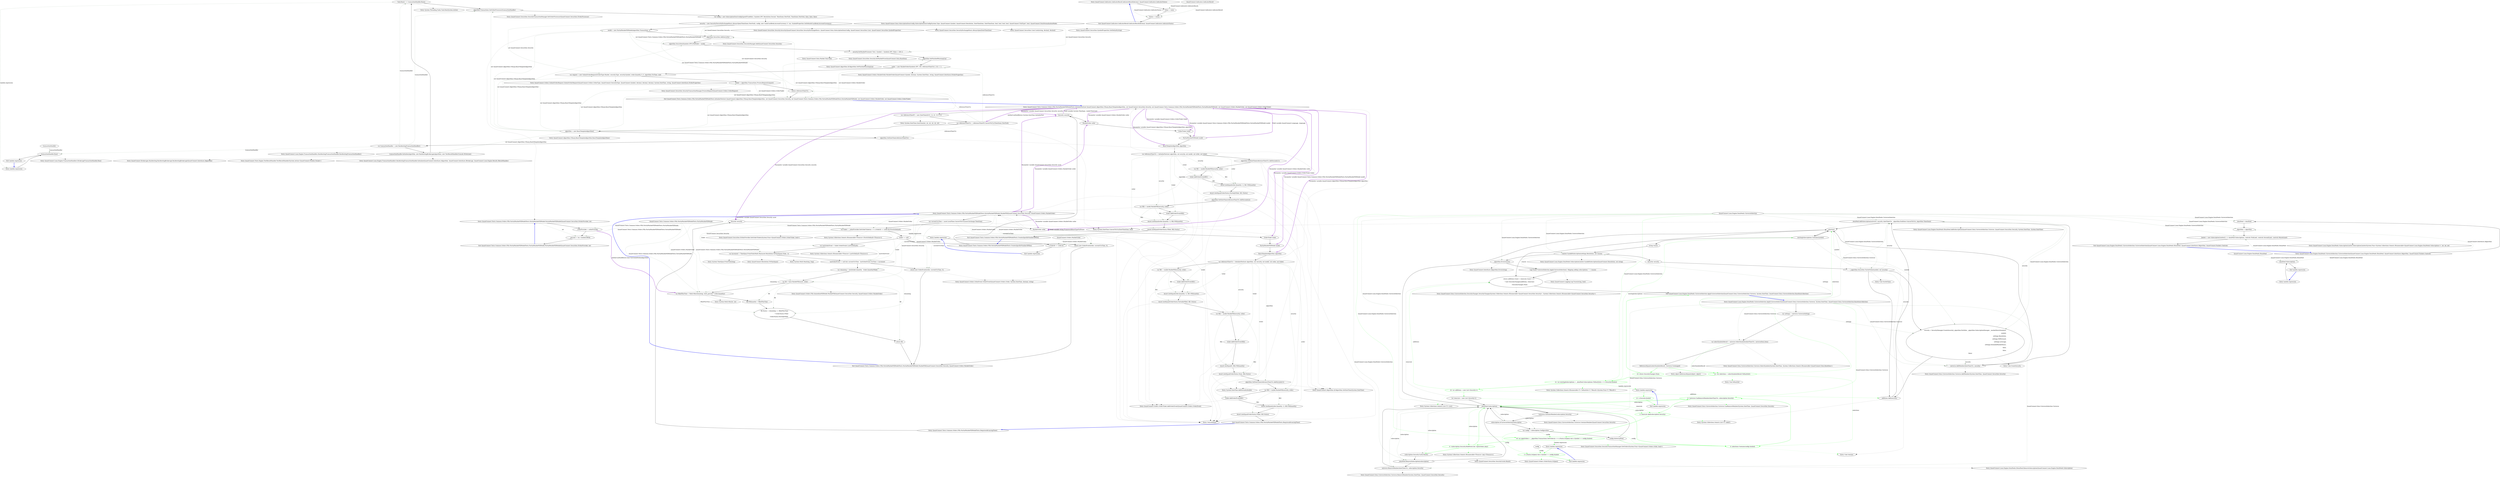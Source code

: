 digraph  {
n121 [label=transactionHandler, span=""];
n122 [label="QuantConnect.Tests.Common.Orders.Fills.PartialMarketFillModelTests.PartialMarketFillModel", span=""];
n123 [label="QuantConnect.Orders.MarketOrder", span=""];
n0 [cluster="QuantConnect.Tests.Common.Orders.Fills.PartialMarketFillModelTests.CreatesSpecificNumberOfFills()", label="Entry QuantConnect.Tests.Common.Orders.Fills.PartialMarketFillModelTests.CreatesSpecificNumberOfFills()", span="35-35"];
n1 [cluster="QuantConnect.Tests.Common.Orders.Fills.PartialMarketFillModelTests.CreatesSpecificNumberOfFills()", label="Security security", span="37-37"];
n2 [cluster="QuantConnect.Tests.Common.Orders.Fills.PartialMarketFillModelTests.CreatesSpecificNumberOfFills()", label="MarketOrder order", span="38-38"];
n3 [cluster="QuantConnect.Tests.Common.Orders.Fills.PartialMarketFillModelTests.CreatesSpecificNumberOfFills()", label="OrderTicket ticket", span="39-39"];
n4 [cluster="QuantConnect.Tests.Common.Orders.Fills.PartialMarketFillModelTests.CreatesSpecificNumberOfFills()", label="PartialMarketFillModel model", span="40-40"];
n5 [cluster="QuantConnect.Tests.Common.Orders.Fills.PartialMarketFillModelTests.CreatesSpecificNumberOfFills()", label="BasicTemplateAlgorithm algorithm", span="41-41"];
n6 [cluster="QuantConnect.Tests.Common.Orders.Fills.PartialMarketFillModelTests.CreatesSpecificNumberOfFills()", label="var referenceTimeUtc = InitializeTest(out algorithm, out security, out model, out order, out ticket)", span="42-42"];
n7 [cluster="QuantConnect.Tests.Common.Orders.Fills.PartialMarketFillModelTests.CreatesSpecificNumberOfFills()", label="algorithm.SetDateTime(referenceTimeUtc.AddSeconds(1))", span="44-44"];
n18 [cluster="QuantConnect.Tests.Common.Orders.Fills.PartialMarketFillModelTests.InitializeTest(out QuantConnect.Algorithm.CSharp.BasicTemplateAlgorithm, out QuantConnect.Securities.Security, out QuantConnect.Tests.Common.Orders.Fills.PartialMarketFillModelTests.PartialMarketFillModel, out QuantConnect.Orders.MarketOrder, out QuantConnect.Orders.OrderTicket)", label="Entry QuantConnect.Tests.Common.Orders.Fills.PartialMarketFillModelTests.InitializeTest(out QuantConnect.Algorithm.CSharp.BasicTemplateAlgorithm, out QuantConnect.Securities.Security, out QuantConnect.Tests.Common.Orders.Fills.PartialMarketFillModelTests.PartialMarketFillModel, out QuantConnect.Orders.MarketOrder, out QuantConnect.Orders.OrderTicket)", span="87-87"];
n8 [cluster="QuantConnect.Tests.Common.Orders.Fills.PartialMarketFillModelTests.CreatesSpecificNumberOfFills()", label="var fill1 = model.MarketFill(security, order)", span="46-46"];
n9 [cluster="QuantConnect.Tests.Common.Orders.Fills.PartialMarketFillModelTests.CreatesSpecificNumberOfFills()", label="ticket.AddOrderEvent(fill1)", span="47-47"];
n10 [cluster="QuantConnect.Tests.Common.Orders.Fills.PartialMarketFillModelTests.CreatesSpecificNumberOfFills()", label="Assert.AreEqual(order.Quantity / 2, fill1.FillQuantity)", span="48-48"];
n12 [cluster="QuantConnect.Tests.Common.Orders.Fills.PartialMarketFillModelTests.CreatesSpecificNumberOfFills()", label="algorithm.SetDateTime(referenceTimeUtc.AddSeconds(2))", span="51-51"];
n13 [cluster="QuantConnect.Tests.Common.Orders.Fills.PartialMarketFillModelTests.CreatesSpecificNumberOfFills()", label="var fill2 = model.MarketFill(security, order)", span="53-53"];
n14 [cluster="QuantConnect.Tests.Common.Orders.Fills.PartialMarketFillModelTests.CreatesSpecificNumberOfFills()", label="ticket.AddOrderEvent(fill2)", span="54-54"];
n15 [cluster="QuantConnect.Tests.Common.Orders.Fills.PartialMarketFillModelTests.CreatesSpecificNumberOfFills()", label="Assert.AreEqual(order.Quantity / 2, fill2.FillQuantity)", span="55-55"];
n19 [cluster="System.DateTime.AddSeconds(double)", label="Entry System.DateTime.AddSeconds(double)", span="0-0"];
n20 [cluster="QuantConnect.Algorithm.QCAlgorithm.SetDateTime(System.DateTime)", label="Entry QuantConnect.Algorithm.QCAlgorithm.SetDateTime(System.DateTime)", span="913-913"];
n21 [cluster="QuantConnect.Tests.Common.Orders.Fills.PartialMarketFillModelTests.PartialMarketFillModel.MarketFill(QuantConnect.Securities.Security, QuantConnect.Orders.MarketOrder)", label="Entry QuantConnect.Tests.Common.Orders.Fills.PartialMarketFillModelTests.PartialMarketFillModel.MarketFill(QuantConnect.Securities.Security, QuantConnect.Orders.MarketOrder)", span="155-155"];
n11 [cluster="QuantConnect.Tests.Common.Orders.Fills.PartialMarketFillModelTests.CreatesSpecificNumberOfFills()", label="Assert.AreEqual(OrderStatus.PartiallyFilled, fill1.Status)", span="49-49"];
n22 [cluster="QuantConnect.Orders.OrderTicket.AddOrderEvent(QuantConnect.Orders.OrderEvent)", label="Entry QuantConnect.Orders.OrderTicket.AddOrderEvent(QuantConnect.Orders.OrderEvent)", span="324-324"];
n23 [cluster="Unk.AreEqual", label="Entry Unk.AreEqual", span=""];
n16 [cluster="QuantConnect.Tests.Common.Orders.Fills.PartialMarketFillModelTests.CreatesSpecificNumberOfFills()", label="Assert.AreEqual(OrderStatus.Filled, fill2.Status)", span="56-56"];
n17 [cluster="QuantConnect.Tests.Common.Orders.Fills.PartialMarketFillModelTests.CreatesSpecificNumberOfFills()", label="Exit QuantConnect.Tests.Common.Orders.Fills.PartialMarketFillModelTests.CreatesSpecificNumberOfFills()", span="35-35"];
n24 [cluster="QuantConnect.Tests.Common.Orders.Fills.PartialMarketFillModelTests.RequiresAdvancingTime()", label="Entry QuantConnect.Tests.Common.Orders.Fills.PartialMarketFillModelTests.RequiresAdvancingTime()", span="60-60"];
n25 [cluster="QuantConnect.Tests.Common.Orders.Fills.PartialMarketFillModelTests.RequiresAdvancingTime()", label="Security security", span="62-62"];
n26 [cluster="QuantConnect.Tests.Common.Orders.Fills.PartialMarketFillModelTests.RequiresAdvancingTime()", label="MarketOrder order", span="63-63"];
n27 [cluster="QuantConnect.Tests.Common.Orders.Fills.PartialMarketFillModelTests.RequiresAdvancingTime()", label="OrderTicket ticket", span="64-64"];
n28 [cluster="QuantConnect.Tests.Common.Orders.Fills.PartialMarketFillModelTests.RequiresAdvancingTime()", label="PartialMarketFillModel model", span="65-65"];
n29 [cluster="QuantConnect.Tests.Common.Orders.Fills.PartialMarketFillModelTests.RequiresAdvancingTime()", label="BasicTemplateAlgorithm algorithm", span="66-66"];
n30 [cluster="QuantConnect.Tests.Common.Orders.Fills.PartialMarketFillModelTests.RequiresAdvancingTime()", label="var referenceTimeUtc = InitializeTest(out algorithm, out security, out model, out order, out ticket)", span="67-67"];
n31 [cluster="QuantConnect.Tests.Common.Orders.Fills.PartialMarketFillModelTests.RequiresAdvancingTime()", label="var fill1 = model.MarketFill(security, order)", span="69-69"];
n32 [cluster="QuantConnect.Tests.Common.Orders.Fills.PartialMarketFillModelTests.RequiresAdvancingTime()", label="ticket.AddOrderEvent(fill1)", span="70-70"];
n33 [cluster="QuantConnect.Tests.Common.Orders.Fills.PartialMarketFillModelTests.RequiresAdvancingTime()", label="Assert.AreEqual(order.Quantity / 2, fill1.FillQuantity)", span="71-71"];
n35 [cluster="QuantConnect.Tests.Common.Orders.Fills.PartialMarketFillModelTests.RequiresAdvancingTime()", label="var fill2 = model.MarketFill(security, order)", span="74-74"];
n36 [cluster="QuantConnect.Tests.Common.Orders.Fills.PartialMarketFillModelTests.RequiresAdvancingTime()", label="ticket.AddOrderEvent(fill2)", span="75-75"];
n39 [cluster="QuantConnect.Tests.Common.Orders.Fills.PartialMarketFillModelTests.RequiresAdvancingTime()", label="algorithm.SetDateTime(referenceTimeUtc.AddSeconds(1))", span="79-79"];
n40 [cluster="QuantConnect.Tests.Common.Orders.Fills.PartialMarketFillModelTests.RequiresAdvancingTime()", label="var fill3 = model.MarketFill(security, order)", span="81-81"];
n41 [cluster="QuantConnect.Tests.Common.Orders.Fills.PartialMarketFillModelTests.RequiresAdvancingTime()", label="ticket.AddOrderEvent(fill3)", span="82-82"];
n42 [cluster="QuantConnect.Tests.Common.Orders.Fills.PartialMarketFillModelTests.RequiresAdvancingTime()", label="Assert.AreEqual(order.Quantity / 2, fill3.FillQuantity)", span="83-83"];
n34 [cluster="QuantConnect.Tests.Common.Orders.Fills.PartialMarketFillModelTests.RequiresAdvancingTime()", label="Assert.AreEqual(OrderStatus.PartiallyFilled, fill1.Status)", span="72-72"];
n37 [cluster="QuantConnect.Tests.Common.Orders.Fills.PartialMarketFillModelTests.RequiresAdvancingTime()", label="Assert.AreEqual(0, fill2.FillQuantity)", span="76-76"];
n38 [cluster="QuantConnect.Tests.Common.Orders.Fills.PartialMarketFillModelTests.RequiresAdvancingTime()", label="Assert.AreEqual(OrderStatus.None, fill2.Status)", span="77-77"];
n43 [cluster="QuantConnect.Tests.Common.Orders.Fills.PartialMarketFillModelTests.RequiresAdvancingTime()", label="Assert.AreEqual(OrderStatus.Filled, fill3.Status)", span="84-84"];
n44 [cluster="QuantConnect.Tests.Common.Orders.Fills.PartialMarketFillModelTests.RequiresAdvancingTime()", label="Exit QuantConnect.Tests.Common.Orders.Fills.PartialMarketFillModelTests.RequiresAdvancingTime()", span="60-60"];
n45 [cluster="QuantConnect.Tests.Common.Orders.Fills.PartialMarketFillModelTests.InitializeTest(out QuantConnect.Algorithm.CSharp.BasicTemplateAlgorithm, out QuantConnect.Securities.Security, out QuantConnect.Tests.Common.Orders.Fills.PartialMarketFillModelTests.PartialMarketFillModel, out QuantConnect.Orders.MarketOrder, out QuantConnect.Orders.OrderTicket)", label="var referenceTimeNY = new DateTime(2015, 12, 21, 13, 0, 0)", span="89-89"];
n46 [cluster="QuantConnect.Tests.Common.Orders.Fills.PartialMarketFillModelTests.InitializeTest(out QuantConnect.Algorithm.CSharp.BasicTemplateAlgorithm, out QuantConnect.Securities.Security, out QuantConnect.Tests.Common.Orders.Fills.PartialMarketFillModelTests.PartialMarketFillModel, out QuantConnect.Orders.MarketOrder, out QuantConnect.Orders.OrderTicket)", label="var referenceTimeUtc = referenceTimeNY.ConvertToUtc(TimeZones.NewYork)", span="90-90"];
n65 [cluster="System.DateTime.DateTime(int, int, int, int, int, int)", label="Entry System.DateTime.DateTime(int, int, int, int, int, int)", span="0-0"];
n47 [cluster="QuantConnect.Tests.Common.Orders.Fills.PartialMarketFillModelTests.InitializeTest(out QuantConnect.Algorithm.CSharp.BasicTemplateAlgorithm, out QuantConnect.Securities.Security, out QuantConnect.Tests.Common.Orders.Fills.PartialMarketFillModelTests.PartialMarketFillModel, out QuantConnect.Orders.MarketOrder, out QuantConnect.Orders.OrderTicket)", label="algorithm = new BasicTemplateAlgorithm()", span="91-91"];
n66 [cluster="System.DateTime.ConvertToUtc(DateTimeZone, bool)", label="Entry System.DateTime.ConvertToUtc(DateTimeZone, bool)", span="619-619"];
n48 [cluster="QuantConnect.Tests.Common.Orders.Fills.PartialMarketFillModelTests.InitializeTest(out QuantConnect.Algorithm.CSharp.BasicTemplateAlgorithm, out QuantConnect.Securities.Security, out QuantConnect.Tests.Common.Orders.Fills.PartialMarketFillModelTests.PartialMarketFillModel, out QuantConnect.Orders.MarketOrder, out QuantConnect.Orders.OrderTicket)", label="algorithm.SetDateTime(referenceTimeUtc)", span="92-92"];
n60 [cluster="QuantConnect.Tests.Common.Orders.Fills.PartialMarketFillModelTests.InitializeTest(out QuantConnect.Algorithm.CSharp.BasicTemplateAlgorithm, out QuantConnect.Securities.Security, out QuantConnect.Tests.Common.Orders.Fills.PartialMarketFillModelTests.PartialMarketFillModel, out QuantConnect.Orders.MarketOrder, out QuantConnect.Orders.OrderTicket)", label="order = new MarketOrder(Symbols.SPY, 100, referenceTimeUtc) { Id = 1 }", span="110-110"];
n63 [cluster="QuantConnect.Tests.Common.Orders.Fills.PartialMarketFillModelTests.InitializeTest(out QuantConnect.Algorithm.CSharp.BasicTemplateAlgorithm, out QuantConnect.Securities.Security, out QuantConnect.Tests.Common.Orders.Fills.PartialMarketFillModelTests.PartialMarketFillModel, out QuantConnect.Orders.MarketOrder, out QuantConnect.Orders.OrderTicket)", label="return referenceTimeUtc;", span="114-114"];
n67 [cluster="QuantConnect.Algorithm.CSharp.BasicTemplateAlgorithm.BasicTemplateAlgorithm()", label="Entry QuantConnect.Algorithm.CSharp.BasicTemplateAlgorithm.BasicTemplateAlgorithm()", span="28-28"];
n50 [cluster="QuantConnect.Tests.Common.Orders.Fills.PartialMarketFillModelTests.InitializeTest(out QuantConnect.Algorithm.CSharp.BasicTemplateAlgorithm, out QuantConnect.Securities.Security, out QuantConnect.Tests.Common.Orders.Fills.PartialMarketFillModelTests.PartialMarketFillModel, out QuantConnect.Orders.MarketOrder, out QuantConnect.Orders.OrderTicket)", label="transactionHandler.Initialize(algorithm, new BacktestingBrokerage(algorithm), new TestResultHandler(Console.WriteLine))", span="95-95"];
n52 [cluster="QuantConnect.Tests.Common.Orders.Fills.PartialMarketFillModelTests.InitializeTest(out QuantConnect.Algorithm.CSharp.BasicTemplateAlgorithm, out QuantConnect.Securities.Security, out QuantConnect.Tests.Common.Orders.Fills.PartialMarketFillModelTests.PartialMarketFillModel, out QuantConnect.Orders.MarketOrder, out QuantConnect.Orders.OrderTicket)", label="algorithm.Transactions.SetOrderProcessor(transactionHandler)", span="98-98"];
n55 [cluster="QuantConnect.Tests.Common.Orders.Fills.PartialMarketFillModelTests.InitializeTest(out QuantConnect.Algorithm.CSharp.BasicTemplateAlgorithm, out QuantConnect.Securities.Security, out QuantConnect.Tests.Common.Orders.Fills.PartialMarketFillModelTests.PartialMarketFillModel, out QuantConnect.Orders.MarketOrder, out QuantConnect.Orders.OrderTicket)", label="model = new PartialMarketFillModel(algorithm.Transactions, 2)", span="103-103"];
n56 [cluster="QuantConnect.Tests.Common.Orders.Fills.PartialMarketFillModelTests.InitializeTest(out QuantConnect.Algorithm.CSharp.BasicTemplateAlgorithm, out QuantConnect.Securities.Security, out QuantConnect.Tests.Common.Orders.Fills.PartialMarketFillModelTests.PartialMarketFillModel, out QuantConnect.Orders.MarketOrder, out QuantConnect.Orders.OrderTicket)", label="algorithm.Securities.Add(security)", span="105-105"];
n57 [cluster="QuantConnect.Tests.Common.Orders.Fills.PartialMarketFillModelTests.InitializeTest(out QuantConnect.Algorithm.CSharp.BasicTemplateAlgorithm, out QuantConnect.Securities.Security, out QuantConnect.Tests.Common.Orders.Fills.PartialMarketFillModelTests.PartialMarketFillModel, out QuantConnect.Orders.MarketOrder, out QuantConnect.Orders.OrderTicket)", label="algorithm.Securities[Symbols.SPY].FillModel = model", span="106-106"];
n59 [cluster="QuantConnect.Tests.Common.Orders.Fills.PartialMarketFillModelTests.InitializeTest(out QuantConnect.Algorithm.CSharp.BasicTemplateAlgorithm, out QuantConnect.Securities.Security, out QuantConnect.Tests.Common.Orders.Fills.PartialMarketFillModelTests.PartialMarketFillModel, out QuantConnect.Orders.MarketOrder, out QuantConnect.Orders.OrderTicket)", label="algorithm.SetFinishedWarmingUp()", span="108-108"];
n61 [cluster="QuantConnect.Tests.Common.Orders.Fills.PartialMarketFillModelTests.InitializeTest(out QuantConnect.Algorithm.CSharp.BasicTemplateAlgorithm, out QuantConnect.Securities.Security, out QuantConnect.Tests.Common.Orders.Fills.PartialMarketFillModelTests.PartialMarketFillModel, out QuantConnect.Orders.MarketOrder, out QuantConnect.Orders.OrderTicket)", label="var request = new SubmitOrderRequest(OrderType.Market, security.Type, security.Symbol, order.Quantity, 0, 0, algorithm.UtcTime, null)", span="112-112"];
n62 [cluster="QuantConnect.Tests.Common.Orders.Fills.PartialMarketFillModelTests.InitializeTest(out QuantConnect.Algorithm.CSharp.BasicTemplateAlgorithm, out QuantConnect.Securities.Security, out QuantConnect.Tests.Common.Orders.Fills.PartialMarketFillModelTests.PartialMarketFillModel, out QuantConnect.Orders.MarketOrder, out QuantConnect.Orders.OrderTicket)", label="ticket = algorithm.Transactions.ProcessRequest(request)", span="113-113"];
n64 [cluster="QuantConnect.Tests.Common.Orders.Fills.PartialMarketFillModelTests.InitializeTest(out QuantConnect.Algorithm.CSharp.BasicTemplateAlgorithm, out QuantConnect.Securities.Security, out QuantConnect.Tests.Common.Orders.Fills.PartialMarketFillModelTests.PartialMarketFillModel, out QuantConnect.Orders.MarketOrder, out QuantConnect.Orders.OrderTicket)", label="Exit QuantConnect.Tests.Common.Orders.Fills.PartialMarketFillModelTests.InitializeTest(out QuantConnect.Algorithm.CSharp.BasicTemplateAlgorithm, out QuantConnect.Securities.Security, out QuantConnect.Tests.Common.Orders.Fills.PartialMarketFillModelTests.PartialMarketFillModel, out QuantConnect.Orders.MarketOrder, out QuantConnect.Orders.OrderTicket)", span="87-87"];
n49 [cluster="QuantConnect.Tests.Common.Orders.Fills.PartialMarketFillModelTests.InitializeTest(out QuantConnect.Algorithm.CSharp.BasicTemplateAlgorithm, out QuantConnect.Securities.Security, out QuantConnect.Tests.Common.Orders.Fills.PartialMarketFillModelTests.PartialMarketFillModel, out QuantConnect.Orders.MarketOrder, out QuantConnect.Orders.OrderTicket)", label="var transactionHandler = new BacktestingTransactionHandler()", span="94-94"];
n68 [cluster="QuantConnect.Lean.Engine.TransactionHandlers.BacktestingTransactionHandler.BacktestingTransactionHandler()", label="Entry QuantConnect.Lean.Engine.TransactionHandlers.BacktestingTransactionHandler.BacktestingTransactionHandler()", span="25-25"];
n51 [cluster="QuantConnect.Tests.Common.Orders.Fills.PartialMarketFillModelTests.InitializeTest(out QuantConnect.Algorithm.CSharp.BasicTemplateAlgorithm, out QuantConnect.Securities.Security, out QuantConnect.Tests.Common.Orders.Fills.PartialMarketFillModelTests.PartialMarketFillModel, out QuantConnect.Orders.MarketOrder, out QuantConnect.Orders.OrderTicket)", label="Task.Run(() => transactionHandler.Run())", span="96-96"];
n88 [cluster="lambda expression", label="transactionHandler.Run()", span="96-96"];
n69 [cluster="QuantConnect.Brokerages.Backtesting.BacktestingBrokerage.BacktestingBrokerage(QuantConnect.Interfaces.IAlgorithm)", label="Entry QuantConnect.Brokerages.Backtesting.BacktestingBrokerage.BacktestingBrokerage(QuantConnect.Interfaces.IAlgorithm)", span="50-50"];
n70 [cluster="QuantConnect.Tests.Engine.TestResultHandler.TestResultHandler(System.Action<QuantConnect.Packets.Packet>)", label="Entry QuantConnect.Tests.Engine.TestResultHandler.TestResultHandler(System.Action<QuantConnect.Packets.Packet>)", span="51-51"];
n71 [cluster="QuantConnect.Lean.Engine.TransactionHandlers.BacktestingTransactionHandler.Initialize(QuantConnect.Interfaces.IAlgorithm, QuantConnect.Interfaces.IBrokerage, QuantConnect.Lean.Engine.Results.IResultHandler)", label="Entry QuantConnect.Lean.Engine.TransactionHandlers.BacktestingTransactionHandler.Initialize(QuantConnect.Interfaces.IAlgorithm, QuantConnect.Interfaces.IBrokerage, QuantConnect.Lean.Engine.Results.IResultHandler)", span="36-36"];
n72 [cluster="System.Threading.Tasks.Task.Run(System.Action)", label="Entry System.Threading.Tasks.Task.Run(System.Action)", span="0-0"];
n87 [cluster="lambda expression", label="Entry lambda expression", span="96-96"];
n53 [cluster="QuantConnect.Tests.Common.Orders.Fills.PartialMarketFillModelTests.InitializeTest(out QuantConnect.Algorithm.CSharp.BasicTemplateAlgorithm, out QuantConnect.Securities.Security, out QuantConnect.Tests.Common.Orders.Fills.PartialMarketFillModelTests.PartialMarketFillModel, out QuantConnect.Orders.MarketOrder, out QuantConnect.Orders.OrderTicket)", label="var config = new SubscriptionDataConfig(typeof(TradeBar), Symbols.SPY, Resolution.Second, TimeZones.NewYork, TimeZones.NewYork, false, false, false)", span="100-100"];
n73 [cluster="QuantConnect.Securities.SecurityTransactionManager.SetOrderProcessor(QuantConnect.Securities.IOrderProcessor)", label="Entry QuantConnect.Securities.SecurityTransactionManager.SetOrderProcessor(QuantConnect.Securities.IOrderProcessor)", span="339-339"];
n54 [cluster="QuantConnect.Tests.Common.Orders.Fills.PartialMarketFillModelTests.InitializeTest(out QuantConnect.Algorithm.CSharp.BasicTemplateAlgorithm, out QuantConnect.Securities.Security, out QuantConnect.Tests.Common.Orders.Fills.PartialMarketFillModelTests.PartialMarketFillModel, out QuantConnect.Orders.MarketOrder, out QuantConnect.Orders.OrderTicket)", label="security = new Security(SecurityExchangeHours.AlwaysOpen(TimeZones.NewYork), config, new Cash(CashBook.AccountCurrency, 0, 1m), SymbolProperties.GetDefault(CashBook.AccountCurrency))", span="101-101"];
n74 [cluster="QuantConnect.Data.SubscriptionDataConfig.SubscriptionDataConfig(System.Type, QuantConnect.Symbol, QuantConnect.Resolution, DateTimeZone, DateTimeZone, bool, bool, bool, bool, QuantConnect.TickType?, bool, QuantConnect.DataNormalizationMode)", label="Entry QuantConnect.Data.SubscriptionDataConfig.SubscriptionDataConfig(System.Type, QuantConnect.Symbol, QuantConnect.Resolution, DateTimeZone, DateTimeZone, bool, bool, bool, bool, QuantConnect.TickType?, bool, QuantConnect.DataNormalizationMode)", span="157-157"];
n75 [cluster="QuantConnect.Securities.Security.Security(QuantConnect.Securities.SecurityExchangeHours, QuantConnect.Data.SubscriptionDataConfig, QuantConnect.Securities.Cash, QuantConnect.Securities.SymbolProperties)", label="Entry QuantConnect.Securities.Security.Security(QuantConnect.Securities.SecurityExchangeHours, QuantConnect.Data.SubscriptionDataConfig, QuantConnect.Securities.Cash, QuantConnect.Securities.SymbolProperties)", span="302-302"];
n76 [cluster="QuantConnect.Securities.SecurityExchangeHours.AlwaysOpen(DateTimeZone)", label="Entry QuantConnect.Securities.SecurityExchangeHours.AlwaysOpen(DateTimeZone)", span="82-82"];
n77 [cluster="QuantConnect.Securities.Cash.Cash(string, decimal, decimal)", label="Entry QuantConnect.Securities.Cash.Cash(string, decimal, decimal)", span="80-80"];
n78 [cluster="QuantConnect.Securities.SymbolProperties.GetDefault(string)", label="Entry QuantConnect.Securities.SymbolProperties.GetDefault(string)", span="84-84"];
n58 [cluster="QuantConnect.Tests.Common.Orders.Fills.PartialMarketFillModelTests.InitializeTest(out QuantConnect.Algorithm.CSharp.BasicTemplateAlgorithm, out QuantConnect.Securities.Security, out QuantConnect.Tests.Common.Orders.Fills.PartialMarketFillModelTests.PartialMarketFillModel, out QuantConnect.Orders.MarketOrder, out QuantConnect.Orders.OrderTicket)", label="security.SetMarketPrice(new Tick { Symbol = Symbols.SPY, Value = 100 })", span="107-107"];
n79 [cluster="QuantConnect.Tests.Common.Orders.Fills.PartialMarketFillModelTests.PartialMarketFillModel.PartialMarketFillModel(QuantConnect.Securities.IOrderProvider, int)", label="Entry QuantConnect.Tests.Common.Orders.Fills.PartialMarketFillModelTests.PartialMarketFillModel.PartialMarketFillModel(QuantConnect.Securities.IOrderProvider, int)", span="143-143"];
n80 [cluster="QuantConnect.Securities.SecurityManager.Add(QuantConnect.Securities.Security)", label="Entry QuantConnect.Securities.SecurityManager.Add(QuantConnect.Securities.Security)", span="81-81"];
n81 [cluster="QuantConnect.Data.Market.Tick.Tick()", label="Entry QuantConnect.Data.Market.Tick.Tick()", span="98-98"];
n82 [cluster="QuantConnect.Securities.Security.SetMarketPrice(QuantConnect.Data.BaseData)", label="Entry QuantConnect.Securities.Security.SetMarketPrice(QuantConnect.Data.BaseData)", span="578-578"];
n83 [cluster="QuantConnect.Algorithm.QCAlgorithm.SetFinishedWarmingUp()", label="Entry QuantConnect.Algorithm.QCAlgorithm.SetFinishedWarmingUp()", span="142-142"];
n84 [cluster="QuantConnect.Orders.MarketOrder.MarketOrder(QuantConnect.Symbol, decimal, System.DateTime, string, QuantConnect.Interfaces.IOrderProperties)", label="Entry QuantConnect.Orders.MarketOrder.MarketOrder(QuantConnect.Symbol, decimal, System.DateTime, string, QuantConnect.Interfaces.IOrderProperties)", span="49-49"];
n85 [cluster="QuantConnect.Orders.SubmitOrderRequest.SubmitOrderRequest(QuantConnect.Orders.OrderType, QuantConnect.SecurityType, QuantConnect.Symbol, decimal, decimal, decimal, System.DateTime, string, QuantConnect.Interfaces.IOrderProperties)", label="Entry QuantConnect.Orders.SubmitOrderRequest.SubmitOrderRequest(QuantConnect.Orders.OrderType, QuantConnect.SecurityType, QuantConnect.Symbol, decimal, decimal, decimal, System.DateTime, string, QuantConnect.Interfaces.IOrderProperties)", span="102-102"];
n86 [cluster="QuantConnect.Securities.SecurityTransactionManager.ProcessRequest(QuantConnect.Orders.OrderRequest)", label="Entry QuantConnect.Securities.SecurityTransactionManager.ProcessRequest(QuantConnect.Orders.OrderRequest)", span="133-133"];
n89 [cluster="lambda expression", label="Exit lambda expression", span="96-96"];
n90 [cluster="QuantConnect.Lean.Engine.TransactionHandlers.BrokerageTransactionHandler.Run()", label="Entry QuantConnect.Lean.Engine.TransactionHandlers.BrokerageTransactionHandler.Run()", span="473-473"];
n91 [cluster="QuantConnect.Tests.Common.Orders.Fills.PartialMarketFillModelTests.PartialMarketFillModel.PartialMarketFillModel(QuantConnect.Securities.IOrderProvider, int)", label="_orderProvider = orderProvider", span="145-145"];
n92 [cluster="QuantConnect.Tests.Common.Orders.Fills.PartialMarketFillModelTests.PartialMarketFillModel.PartialMarketFillModel(QuantConnect.Securities.IOrderProvider, int)", label="_percent = 1m / numberOfFills", span="146-146"];
n93 [cluster="QuantConnect.Tests.Common.Orders.Fills.PartialMarketFillModelTests.PartialMarketFillModel.PartialMarketFillModel(QuantConnect.Securities.IOrderProvider, int)", label="Exit QuantConnect.Tests.Common.Orders.Fills.PartialMarketFillModelTests.PartialMarketFillModel.PartialMarketFillModel(QuantConnect.Securities.IOrderProvider, int)", span="143-143"];
n94 [cluster="QuantConnect.Tests.Common.Orders.Fills.PartialMarketFillModelTests.PartialMarketFillModel.MarketFill(QuantConnect.Securities.Security, QuantConnect.Orders.MarketOrder)", label="var currentUtcTime = asset.LocalTime.ConvertToUtc(asset.Exchange.TimeZone)", span="157-157"];
n95 [cluster="QuantConnect.Tests.Common.Orders.Fills.PartialMarketFillModelTests.PartialMarketFillModel.MarketFill(QuantConnect.Securities.Security, QuantConnect.Orders.MarketOrder)", label="var ticket = _orderProvider.GetOrderTickets(x => x.OrderId == order.Id).FirstOrDefault()", span="159-159"];
n119 [cluster="lambda expression", label="x.OrderId == order.Id", span="159-159"];
n97 [cluster="QuantConnect.Tests.Common.Orders.Fills.PartialMarketFillModelTests.PartialMarketFillModel.MarketFill(QuantConnect.Securities.Security, QuantConnect.Orders.MarketOrder)", label="return new OrderEvent(order, currentUtcTime, 0);", span="163-163"];
n99 [cluster="QuantConnect.Tests.Common.Orders.Fills.PartialMarketFillModelTests.PartialMarketFillModel.MarketFill(QuantConnect.Securities.Security, QuantConnect.Orders.MarketOrder)", label="var increment = TimeSpan.FromTicks(Math.Max(asset.Resolution.ToTimeSpan().Ticks, 1))", span="168-168"];
n101 [cluster="QuantConnect.Tests.Common.Orders.Fills.PartialMarketFillModelTests.PartialMarketFillModel.MarketFill(QuantConnect.Securities.Security, QuantConnect.Orders.MarketOrder)", label="return new OrderEvent(order, currentUtcTime, 0);", span="172-172"];
n103 [cluster="QuantConnect.Tests.Common.Orders.Fills.PartialMarketFillModelTests.PartialMarketFillModel.MarketFill(QuantConnect.Securities.Security, QuantConnect.Orders.MarketOrder)", label="var fill = base.MarketFill(asset, order)", span="176-176"];
n104 [cluster="QuantConnect.Tests.Common.Orders.Fills.PartialMarketFillModelTests.PartialMarketFillModel.MarketFill(QuantConnect.Securities.Security, QuantConnect.Orders.MarketOrder)", label="var filledThisTime = Math.Min(remaining, (int)(_percent * order.Quantity))", span="177-177"];
n100 [cluster="QuantConnect.Tests.Common.Orders.Fills.PartialMarketFillModelTests.PartialMarketFillModel.MarketFill(QuantConnect.Securities.Security, QuantConnect.Orders.MarketOrder)", label="lastOrderEvent != null && currentUtcTime - lastOrderEvent.UtcTime < increment", span="169-169"];
n96 [cluster="QuantConnect.Tests.Common.Orders.Fills.PartialMarketFillModelTests.PartialMarketFillModel.MarketFill(QuantConnect.Securities.Security, QuantConnect.Orders.MarketOrder)", label="ticket == null", span="160-160"];
n109 [cluster="QuantConnect.Securities.IOrderProvider.GetOrderTickets(System.Func<QuantConnect.Orders.OrderTicket, bool>)", label="Entry QuantConnect.Securities.IOrderProvider.GetOrderTickets(System.Func<QuantConnect.Orders.OrderTicket, bool>)", span="50-50"];
n110 [cluster="System.Collections.Generic.IEnumerable<TSource>.FirstOrDefault<TSource>()", label="Entry System.Collections.Generic.IEnumerable<TSource>.FirstOrDefault<TSource>()", span="0-0"];
n118 [cluster="lambda expression", label="Entry lambda expression", span="159-159"];
n98 [cluster="QuantConnect.Tests.Common.Orders.Fills.PartialMarketFillModelTests.PartialMarketFillModel.MarketFill(QuantConnect.Securities.Security, QuantConnect.Orders.MarketOrder)", label="var lastOrderEvent = ticket.OrderEvents.LastOrDefault()", span="167-167"];
n102 [cluster="QuantConnect.Tests.Common.Orders.Fills.PartialMarketFillModelTests.PartialMarketFillModel.MarketFill(QuantConnect.Securities.Security, QuantConnect.Orders.MarketOrder)", label="var remaining = (int)(ticket.Quantity - ticket.QuantityFilled)", span="175-175"];
n112 [cluster="System.Collections.Generic.IEnumerable<TSource>.LastOrDefault<TSource>()", label="Entry System.Collections.Generic.IEnumerable<TSource>.LastOrDefault<TSource>()", span="0-0"];
n113 [cluster="QuantConnect.Resolution.ToTimeSpan()", label="Entry QuantConnect.Resolution.ToTimeSpan()", span="725-725"];
n114 [cluster="System.Math.Max(long, long)", label="Entry System.Math.Max(long, long)", span="0-0"];
n115 [cluster="System.TimeSpan.FromTicks(long)", label="Entry System.TimeSpan.FromTicks(long)", span="0-0"];
n106 [cluster="QuantConnect.Tests.Common.Orders.Fills.PartialMarketFillModelTests.PartialMarketFillModel.MarketFill(QuantConnect.Securities.Security, QuantConnect.Orders.MarketOrder)", label="fill.Status = remaining == filledThisTime\r\n                    ? OrderStatus.Filled\r\n                    : OrderStatus.PartiallyFilled", span="181-183"];
n116 [cluster="QuantConnect.Orders.Fills.ImmediateFillModel.MarketFill(QuantConnect.Securities.Security, QuantConnect.Orders.MarketOrder)", label="Entry QuantConnect.Orders.Fills.ImmediateFillModel.MarketFill(QuantConnect.Securities.Security, QuantConnect.Orders.MarketOrder)", span="36-36"];
n105 [cluster="QuantConnect.Tests.Common.Orders.Fills.PartialMarketFillModelTests.PartialMarketFillModel.MarketFill(QuantConnect.Securities.Security, QuantConnect.Orders.MarketOrder)", label="fill.FillQuantity = filledThisTime", span="178-178"];
n107 [cluster="QuantConnect.Tests.Common.Orders.Fills.PartialMarketFillModelTests.PartialMarketFillModel.MarketFill(QuantConnect.Securities.Security, QuantConnect.Orders.MarketOrder)", label="return fill;", span="185-185"];
n117 [cluster="System.Math.Min(int, int)", label="Entry System.Math.Min(int, int)", span="0-0"];
n108 [cluster="QuantConnect.Tests.Common.Orders.Fills.PartialMarketFillModelTests.PartialMarketFillModel.MarketFill(QuantConnect.Securities.Security, QuantConnect.Orders.MarketOrder)", label="Exit QuantConnect.Tests.Common.Orders.Fills.PartialMarketFillModelTests.PartialMarketFillModel.MarketFill(QuantConnect.Securities.Security, QuantConnect.Orders.MarketOrder)", span="155-155"];
n111 [cluster="QuantConnect.Orders.OrderEvent.OrderEvent(QuantConnect.Orders.Order, System.DateTime, decimal, string)", label="Entry QuantConnect.Orders.OrderEvent.OrderEvent(QuantConnect.Orders.Order, System.DateTime, decimal, string)", span="144-144"];
n120 [cluster="lambda expression", label="Exit lambda expression", span="159-159"];
m1_45 [cluster="QuantConnect.Data.UniverseSelection.Universe.SelectSymbols(System.DateTime, System.Collections.Generic.IEnumerable<QuantConnect.Data.BaseData>)", file="MapFileResolverTests.cs", label="Entry QuantConnect.Data.UniverseSelection.Universe.SelectSymbols(System.DateTime, System.Collections.Generic.IEnumerable<QuantConnect.Data.BaseData>)", span="117-117"];
m1_49 [cluster="System.Collections.Generic.List<T>.List()", file="MapFileResolverTests.cs", label="Entry System.Collections.Generic.List<T>.List()", span="0-0"];
m1_50 [cluster="QuantConnect.Data.UniverseSelection.Universe.ContainsMember(QuantConnect.Securities.Security)", file="MapFileResolverTests.cs", label="Entry QuantConnect.Data.UniverseSelection.Universe.ContainsMember(QuantConnect.Securities.Security)", span="124-124"];
m1_67 [cluster="QuantConnect.Data.UniverseSelection.SecurityChanges.SecurityChanges(System.Collections.Generic.IEnumerable<QuantConnect.Securities.Security>, System.Collections.Generic.IEnumerable<QuantConnect.Securities.Security>)", file="MapFileResolverTests.cs", label="Entry QuantConnect.Data.UniverseSelection.SecurityChanges.SecurityChanges(System.Collections.Generic.IEnumerable<QuantConnect.Securities.Security>, System.Collections.Generic.IEnumerable<QuantConnect.Securities.Security>)", span="58-58"];
m1_46 [cluster="object.ReferenceEquals(object, object)", file="MapFileResolverTests.cs", label="Entry object.ReferenceEquals(object, object)", span="0-0"];
m1_62 [cluster="Unk.TryGetValue", file="MapFileResolverTests.cs", label="Entry Unk.TryGetValue", span=""];
m1_6 [cluster="lambda expression", file="MapFileResolverTests.cs", label="Entry lambda expression", span="49-49"];
m1_68 [cluster="lambda expression", file="MapFileResolverTests.cs", label="Entry lambda expression", span="75-75"];
m1_71 [cluster="lambda expression", file="MapFileResolverTests.cs", label="Entry lambda expression", span="104-104"];
m1_72 [cluster="lambda expression", color=green, community=0, file="MapFileResolverTests.cs", label="3: x.Status.IsOpen() && x.Symbol == config.Symbol", span="104-104"];
m1_73 [cluster="lambda expression", file="MapFileResolverTests.cs", label="Exit lambda expression", span="104-104"];
m1_69 [cluster="lambda expression", color=green, community=0, file="MapFileResolverTests.cs", label="21: x.Security.Symbol", span="75-75"];
m1_70 [cluster="lambda expression", file="MapFileResolverTests.cs", label="Exit lambda expression", span="75-75"];
m1_7 [cluster="lambda expression", file="MapFileResolverTests.cs", label="dataFeed.Subscriptions", span="49-49"];
m1_8 [cluster="lambda expression", file="MapFileResolverTests.cs", label="Exit lambda expression", span="49-49"];
m1_5 [cluster="QuantConnect.Lean.Engine.DataFeeds.SubscriptionLimiter.SubscriptionLimiter(System.Func<System.Collections.Generic.IEnumerable<QuantConnect.Lean.Engine.DataFeeds.Subscription>>, int, int, int)", file="MapFileResolverTests.cs", label="Entry QuantConnect.Lean.Engine.DataFeeds.SubscriptionLimiter.SubscriptionLimiter(System.Func<System.Collections.Generic.IEnumerable<QuantConnect.Lean.Engine.DataFeeds.Subscription>>, int, int, int)", span="43-43"];
m1_52 [cluster="QuantConnect.Data.UniverseSelection.Universe.CanRemoveMember(System.DateTime, QuantConnect.Securities.Security)", file="MapFileResolverTests.cs", label="Entry QuantConnect.Data.UniverseSelection.Universe.CanRemoveMember(System.DateTime, QuantConnect.Securities.Security)", span="97-97"];
m1_58 [cluster="QuantConnect.Data.UniverseSelection.Universe.RemoveMember(System.DateTime, QuantConnect.Securities.Security)", file="MapFileResolverTests.cs", label="Entry QuantConnect.Data.UniverseSelection.Universe.RemoveMember(System.DateTime, QuantConnect.Securities.Security)", span="154-154"];
m1_66 [cluster="QuantConnect.Data.UniverseSelection.Universe.AddMember(System.DateTime, QuantConnect.Securities.Security)", file="MapFileResolverTests.cs", label="Entry QuantConnect.Data.UniverseSelection.Universe.AddMember(System.DateTime, QuantConnect.Securities.Security)", span="136-136"];
m1_60 [cluster="QuantConnect.Interfaces.IAlgorithm.Error(string)", file="MapFileResolverTests.cs", label="Entry QuantConnect.Interfaces.IAlgorithm.Error(string)", span="367-367"];
m1_9 [cluster="QuantConnect.Lean.Engine.DataFeeds.UniverseSelection.ApplyUniverseSelection(QuantConnect.Data.UniverseSelection.Universe, System.DateTime, QuantConnect.Data.UniverseSelection.BaseDataCollection)", file="MapFileResolverTests.cs", label="Entry QuantConnect.Lean.Engine.DataFeeds.UniverseSelection.ApplyUniverseSelection(QuantConnect.Data.UniverseSelection.Universe, System.DateTime, QuantConnect.Data.UniverseSelection.BaseDataCollection)", span="58-58"];
m1_24 [cluster="QuantConnect.Lean.Engine.DataFeeds.UniverseSelection.ApplyUniverseSelection(QuantConnect.Data.UniverseSelection.Universe, System.DateTime, QuantConnect.Data.UniverseSelection.BaseDataCollection)", color=green, community=0, file="MapFileResolverTests.cs", label="0: !universe.CanRemoveMember(dateTimeUtc, subscription.Security)", span="98-98"];
m1_23 [cluster="QuantConnect.Lean.Engine.DataFeeds.UniverseSelection.ApplyUniverseSelection(QuantConnect.Data.UniverseSelection.Universe, System.DateTime, QuantConnect.Data.UniverseSelection.BaseDataCollection)", color=green, community=0, file="MapFileResolverTests.cs", label="0: selections.Contains(config.Symbol)", span="95-95"];
m1_18 [cluster="QuantConnect.Lean.Engine.DataFeeds.UniverseSelection.ApplyUniverseSelection(QuantConnect.Data.UniverseSelection.Universe, System.DateTime, QuantConnect.Data.UniverseSelection.BaseDataCollection)", file="MapFileResolverTests.cs", label="_dataFeed.Subscriptions", span="81-81"];
m1_25 [cluster="QuantConnect.Lean.Engine.DataFeeds.UniverseSelection.ApplyUniverseSelection(QuantConnect.Data.UniverseSelection.Universe, System.DateTime, QuantConnect.Data.UniverseSelection.BaseDataCollection)", color=green, community=0, file="MapFileResolverTests.cs", label="2: removals.Add(subscription.Security)", span="101-101"];
m1_14 [cluster="QuantConnect.Lean.Engine.DataFeeds.UniverseSelection.ApplyUniverseSelection(QuantConnect.Data.UniverseSelection.Universe, System.DateTime, QuantConnect.Data.UniverseSelection.BaseDataCollection)", color=green, community=0, file="MapFileResolverTests.cs", label="21: var selections = selectSymbolsResult.ToHashSet()", span="72-72"];
m1_11 [cluster="QuantConnect.Lean.Engine.DataFeeds.UniverseSelection.ApplyUniverseSelection(QuantConnect.Data.UniverseSelection.Universe, System.DateTime, QuantConnect.Data.UniverseSelection.BaseDataCollection)", file="MapFileResolverTests.cs", label="var selectSymbolsResult = universe.SelectSymbols(dateTimeUtc, universeData.Data)", span="63-63"];
m1_12 [cluster="QuantConnect.Lean.Engine.DataFeeds.UniverseSelection.ApplyUniverseSelection(QuantConnect.Data.UniverseSelection.Universe, System.DateTime, QuantConnect.Data.UniverseSelection.BaseDataCollection)", file="MapFileResolverTests.cs", label="ReferenceEquals(selectSymbolsResult, Universe.Unchanged)", span="66-66"];
m1_15 [cluster="QuantConnect.Lean.Engine.DataFeeds.UniverseSelection.ApplyUniverseSelection(QuantConnect.Data.UniverseSelection.Universe, System.DateTime, QuantConnect.Data.UniverseSelection.BaseDataCollection)", color=green, community=0, file="MapFileResolverTests.cs", label="21: var existingSubscriptions = _dataFeed.Subscriptions.ToHashSet(x => x.Security.Symbol)", span="75-75"];
m1_31 [cluster="QuantConnect.Lean.Engine.DataFeeds.UniverseSelection.ApplyUniverseSelection(QuantConnect.Data.UniverseSelection.Universe, System.DateTime, QuantConnect.Data.UniverseSelection.BaseDataCollection)", file="MapFileResolverTests.cs", label=selections, span="120-120"];
m1_13 [cluster="QuantConnect.Lean.Engine.DataFeeds.UniverseSelection.ApplyUniverseSelection(QuantConnect.Data.UniverseSelection.Universe, System.DateTime, QuantConnect.Data.UniverseSelection.BaseDataCollection)", color=green, community=0, file="MapFileResolverTests.cs", label="23: return SecurityChanges.None;", span="68-68"];
m1_16 [cluster="QuantConnect.Lean.Engine.DataFeeds.UniverseSelection.ApplyUniverseSelection(QuantConnect.Data.UniverseSelection.Universe, System.DateTime, QuantConnect.Data.UniverseSelection.BaseDataCollection)", color=green, community=0, file="MapFileResolverTests.cs", label="23: var additions = new List<Security>()", span="77-77"];
m1_32 [cluster="QuantConnect.Lean.Engine.DataFeeds.UniverseSelection.ApplyUniverseSelection(QuantConnect.Data.UniverseSelection.Universe, System.DateTime, QuantConnect.Data.UniverseSelection.BaseDataCollection)", file="MapFileResolverTests.cs", label="existingSubscriptions.Contains(symbol)", span="123-123"];
m1_21 [cluster="QuantConnect.Lean.Engine.DataFeeds.UniverseSelection.ApplyUniverseSelection(QuantConnect.Data.UniverseSelection.Universe, System.DateTime, QuantConnect.Data.UniverseSelection.BaseDataCollection)", file="MapFileResolverTests.cs", label="var config = subscription.Configuration", span="89-89"];
m1_22 [cluster="QuantConnect.Lean.Engine.DataFeeds.UniverseSelection.ApplyUniverseSelection(QuantConnect.Data.UniverseSelection.Universe, System.DateTime, QuantConnect.Data.UniverseSelection.BaseDataCollection)", file="MapFileResolverTests.cs", label="config.IsInternalFeed", span="92-92"];
m1_17 [cluster="QuantConnect.Lean.Engine.DataFeeds.UniverseSelection.ApplyUniverseSelection(QuantConnect.Data.UniverseSelection.Universe, System.DateTime, QuantConnect.Data.UniverseSelection.BaseDataCollection)", file="MapFileResolverTests.cs", label="var removals = new List<Security>()", span="78-78"];
m1_40 [cluster="QuantConnect.Lean.Engine.DataFeeds.UniverseSelection.ApplyUniverseSelection(QuantConnect.Data.UniverseSelection.Universe, System.DateTime, QuantConnect.Data.UniverseSelection.BaseDataCollection)", file="MapFileResolverTests.cs", label="additions.Add(security)", span="149-149"];
m1_43 [cluster="QuantConnect.Lean.Engine.DataFeeds.UniverseSelection.ApplyUniverseSelection(QuantConnect.Data.UniverseSelection.Universe, System.DateTime, QuantConnect.Data.UniverseSelection.BaseDataCollection)", file="MapFileResolverTests.cs", label="return additions.Count + removals.Count != 0\r\n                ? new SecurityChanges(additions, removals)\r\n                : SecurityChanges.None;", span="159-161"];
m1_26 [cluster="QuantConnect.Lean.Engine.DataFeeds.UniverseSelection.ApplyUniverseSelection(QuantConnect.Data.UniverseSelection.Universe, System.DateTime, QuantConnect.Data.UniverseSelection.BaseDataCollection)", color=green, community=0, file="MapFileResolverTests.cs", label="18: var openOrders = _algorithm.Transactions.GetOrders(x => x.Status.IsOpen() && x.Symbol == config.Symbol)", span="104-104"];
m1_27 [cluster="QuantConnect.Lean.Engine.DataFeeds.UniverseSelection.ApplyUniverseSelection(QuantConnect.Data.UniverseSelection.Universe, System.DateTime, QuantConnect.Data.UniverseSelection.BaseDataCollection)", color=green, community=0, file="MapFileResolverTests.cs", label="0: !subscription.Security.HoldStock && !openOrders.Any()", span="105-105"];
m1_28 [cluster="QuantConnect.Lean.Engine.DataFeeds.UniverseSelection.ApplyUniverseSelection(QuantConnect.Data.UniverseSelection.Universe, System.DateTime, QuantConnect.Data.UniverseSelection.BaseDataCollection)", file="MapFileResolverTests.cs", label="subscription.Security.Cache.Reset()", span="110-110"];
m1_10 [cluster="QuantConnect.Lean.Engine.DataFeeds.UniverseSelection.ApplyUniverseSelection(QuantConnect.Data.UniverseSelection.Universe, System.DateTime, QuantConnect.Data.UniverseSelection.BaseDataCollection)", file="MapFileResolverTests.cs", label="var settings = universe.UniverseSettings", span="60-60"];
m1_19 [cluster="QuantConnect.Lean.Engine.DataFeeds.UniverseSelection.ApplyUniverseSelection(QuantConnect.Data.UniverseSelection.Universe, System.DateTime, QuantConnect.Data.UniverseSelection.BaseDataCollection)", file="MapFileResolverTests.cs", label="!universe.ContainsMember(subscription.Security)", span="84-84"];
m1_30 [cluster="QuantConnect.Lean.Engine.DataFeeds.UniverseSelection.ApplyUniverseSelection(QuantConnect.Data.UniverseSelection.Universe, System.DateTime, QuantConnect.Data.UniverseSelection.BaseDataCollection)", file="MapFileResolverTests.cs", label="universe.RemoveMember(dateTimeUtc, subscription.Security)", span="114-114"];
m1_41 [cluster="QuantConnect.Lean.Engine.DataFeeds.UniverseSelection.ApplyUniverseSelection(QuantConnect.Data.UniverseSelection.Universe, System.DateTime, QuantConnect.Data.UniverseSelection.BaseDataCollection)", file="MapFileResolverTests.cs", label="_dataFeed.AddSubscription(universe, security, dateTimeUtc, _algorithm.EndDate.ConvertToUtc(_algorithm.TimeZone))", span="152-152"];
m1_42 [cluster="QuantConnect.Lean.Engine.DataFeeds.UniverseSelection.ApplyUniverseSelection(QuantConnect.Data.UniverseSelection.Universe, System.DateTime, QuantConnect.Data.UniverseSelection.BaseDataCollection)", file="MapFileResolverTests.cs", label="universe.AddMember(dateTimeUtc, security)", span="154-154"];
m1_20 [cluster="QuantConnect.Lean.Engine.DataFeeds.UniverseSelection.ApplyUniverseSelection(QuantConnect.Data.UniverseSelection.Universe, System.DateTime, QuantConnect.Data.UniverseSelection.BaseDataCollection)", file="MapFileResolverTests.cs", label="subscription.IsUniverseSelectionSubscription", span="87-87"];
m1_29 [cluster="QuantConnect.Lean.Engine.DataFeeds.UniverseSelection.ApplyUniverseSelection(QuantConnect.Data.UniverseSelection.Universe, System.DateTime, QuantConnect.Data.UniverseSelection.BaseDataCollection)", file="MapFileResolverTests.cs", label="_dataFeed.RemoveSubscription(subscription)", span="112-112"];
m1_38 [cluster="QuantConnect.Lean.Engine.DataFeeds.UniverseSelection.ApplyUniverseSelection(QuantConnect.Data.UniverseSelection.Universe, System.DateTime, QuantConnect.Data.UniverseSelection.BaseDataCollection)", file="MapFileResolverTests.cs", label="!_algorithm.Securities.TryGetValue(symbol, out security)", span="136-136"];
m1_39 [cluster="QuantConnect.Lean.Engine.DataFeeds.UniverseSelection.ApplyUniverseSelection(QuantConnect.Data.UniverseSelection.Universe, System.DateTime, QuantConnect.Data.UniverseSelection.BaseDataCollection)", file="MapFileResolverTests.cs", label="security = SecurityManager.CreateSecurity(_algorithm.Portfolio, _algorithm.SubscriptionManager, _marketHoursDatabase,\r\n                        symbol,\r\n                        settings.Resolution,\r\n                        settings.FillForward,\r\n                        settings.Leverage,\r\n                        settings.ExtendedMarketHours,\r\n                        false,\r\n                        false,\r\n                        false)", span="138-146"];
m1_34 [cluster="QuantConnect.Lean.Engine.DataFeeds.UniverseSelection.ApplyUniverseSelection(QuantConnect.Data.UniverseSelection.Universe, System.DateTime, QuantConnect.Data.UniverseSelection.BaseDataCollection)", file="MapFileResolverTests.cs", label="!_limiter.CanAddSubscription(settings.Resolution, out reason)", span="127-127"];
m1_35 [cluster="QuantConnect.Lean.Engine.DataFeeds.UniverseSelection.ApplyUniverseSelection(QuantConnect.Data.UniverseSelection.Universe, System.DateTime, QuantConnect.Data.UniverseSelection.BaseDataCollection)", file="MapFileResolverTests.cs", label="_algorithm.Error(reason)", span="129-129"];
m1_33 [cluster="QuantConnect.Lean.Engine.DataFeeds.UniverseSelection.ApplyUniverseSelection(QuantConnect.Data.UniverseSelection.Universe, System.DateTime, QuantConnect.Data.UniverseSelection.BaseDataCollection)", file="MapFileResolverTests.cs", label="string reason", span="126-126"];
m1_36 [cluster="QuantConnect.Lean.Engine.DataFeeds.UniverseSelection.ApplyUniverseSelection(QuantConnect.Data.UniverseSelection.Universe, System.DateTime, QuantConnect.Data.UniverseSelection.BaseDataCollection)", file="MapFileResolverTests.cs", label="Log.Trace(''UniverseSelection.ApplyUniverseSelection(): Skipping adding subscriptions: '' + reason)", span="130-130"];
m1_37 [cluster="QuantConnect.Lean.Engine.DataFeeds.UniverseSelection.ApplyUniverseSelection(QuantConnect.Data.UniverseSelection.Universe, System.DateTime, QuantConnect.Data.UniverseSelection.BaseDataCollection)", file="MapFileResolverTests.cs", label="Security security", span="135-135"];
m1_44 [cluster="QuantConnect.Lean.Engine.DataFeeds.UniverseSelection.ApplyUniverseSelection(QuantConnect.Data.UniverseSelection.Universe, System.DateTime, QuantConnect.Data.UniverseSelection.BaseDataCollection)", file="MapFileResolverTests.cs", label="Exit QuantConnect.Lean.Engine.DataFeeds.UniverseSelection.ApplyUniverseSelection(QuantConnect.Data.UniverseSelection.Universe, System.DateTime, QuantConnect.Data.UniverseSelection.BaseDataCollection)", span="58-58"];
m1_59 [cluster="QuantConnect.Lean.Engine.DataFeeds.SubscriptionLimiter.CanAddSubscription(QuantConnect.Resolution, out string)", file="MapFileResolverTests.cs", label="Entry QuantConnect.Lean.Engine.DataFeeds.SubscriptionLimiter.CanAddSubscription(QuantConnect.Resolution, out string)", span="84-84"];
m1_65 [cluster="QuantConnect.Lean.Engine.DataFeeds.IDataFeed.AddSubscription(QuantConnect.Data.UniverseSelection.Universe, QuantConnect.Securities.Security, System.DateTime, System.DateTime)", file="MapFileResolverTests.cs", label="Entry QuantConnect.Lean.Engine.DataFeeds.IDataFeed.AddSubscription(QuantConnect.Data.UniverseSelection.Universe, QuantConnect.Securities.Security, System.DateTime, System.DateTime)", span="62-62"];
m1_54 [cluster="QuantConnect.Securities.SecurityTransactionManager.GetOrders(System.Func<QuantConnect.Orders.Order, bool>)", file="MapFileResolverTests.cs", label="Entry QuantConnect.Securities.SecurityTransactionManager.GetOrders(System.Func<QuantConnect.Orders.Order, bool>)", span="263-263"];
m1_48 [cluster="System.Collections.Generic.IEnumerable<T>.ToHashSet<T, TResult>(System.Func<T, TResult>)", file="MapFileResolverTests.cs", label="Entry System.Collections.Generic.IEnumerable<T>.ToHashSet<T, TResult>(System.Func<T, TResult>)", span="82-82"];
m1_55 [cluster="System.Collections.Generic.IEnumerable<TSource>.Any<TSource>()", file="MapFileResolverTests.cs", label="Entry System.Collections.Generic.IEnumerable<TSource>.Any<TSource>()", span="0-0"];
m1_0 [cluster="QuantConnect.Lean.Engine.DataFeeds.UniverseSelection.UniverseSelection(QuantConnect.Lean.Engine.DataFeeds.IDataFeed, QuantConnect.Interfaces.IAlgorithm, QuantConnect.Packets.Controls)", file="MapFileResolverTests.cs", label="Entry QuantConnect.Lean.Engine.DataFeeds.UniverseSelection.UniverseSelection(QuantConnect.Lean.Engine.DataFeeds.IDataFeed, QuantConnect.Interfaces.IAlgorithm, QuantConnect.Packets.Controls)", span="45-45"];
m1_1 [cluster="QuantConnect.Lean.Engine.DataFeeds.UniverseSelection.UniverseSelection(QuantConnect.Lean.Engine.DataFeeds.IDataFeed, QuantConnect.Interfaces.IAlgorithm, QuantConnect.Packets.Controls)", file="MapFileResolverTests.cs", label="_dataFeed = dataFeed", span="47-47"];
m1_2 [cluster="QuantConnect.Lean.Engine.DataFeeds.UniverseSelection.UniverseSelection(QuantConnect.Lean.Engine.DataFeeds.IDataFeed, QuantConnect.Interfaces.IAlgorithm, QuantConnect.Packets.Controls)", file="MapFileResolverTests.cs", label="_algorithm = algorithm", span="48-48"];
m1_3 [cluster="QuantConnect.Lean.Engine.DataFeeds.UniverseSelection.UniverseSelection(QuantConnect.Lean.Engine.DataFeeds.IDataFeed, QuantConnect.Interfaces.IAlgorithm, QuantConnect.Packets.Controls)", file="MapFileResolverTests.cs", label="_limiter = new SubscriptionLimiter(() => dataFeed.Subscriptions, controls.TickLimit, controls.SecondLimit, controls.MinuteLimit)", span="49-49"];
m1_4 [cluster="QuantConnect.Lean.Engine.DataFeeds.UniverseSelection.UniverseSelection(QuantConnect.Lean.Engine.DataFeeds.IDataFeed, QuantConnect.Interfaces.IAlgorithm, QuantConnect.Packets.Controls)", file="MapFileResolverTests.cs", label="Exit QuantConnect.Lean.Engine.DataFeeds.UniverseSelection.UniverseSelection(QuantConnect.Lean.Engine.DataFeeds.IDataFeed, QuantConnect.Interfaces.IAlgorithm, QuantConnect.Packets.Controls)", span="45-45"];
m1_53 [cluster="System.Collections.Generic.List<T>.Add(T)", file="MapFileResolverTests.cs", label="Entry System.Collections.Generic.List<T>.Add(T)", span="0-0"];
m1_51 [cluster="Unk.Contains", file="MapFileResolverTests.cs", label="Entry Unk.Contains", span=""];
m1_74 [cluster="QuantConnect.Orders.OrderStatus.IsOpen()", file="MapFileResolverTests.cs", label="Entry QuantConnect.Orders.OrderStatus.IsOpen()", span="39-39"];
m1_47 [cluster="Unk.ToHashSet", file="MapFileResolverTests.cs", label="Entry Unk.ToHashSet", span=""];
m1_61 [cluster="QuantConnect.Logging.Log.Trace(string, bool)", file="MapFileResolverTests.cs", label="Entry QuantConnect.Logging.Log.Trace(string, bool)", span="106-106"];
m1_57 [cluster="QuantConnect.Lean.Engine.DataFeeds.IDataFeed.RemoveSubscription(QuantConnect.Lean.Engine.DataFeeds.Subscription)", file="MapFileResolverTests.cs", label="Entry QuantConnect.Lean.Engine.DataFeeds.IDataFeed.RemoveSubscription(QuantConnect.Lean.Engine.DataFeeds.Subscription)", span="69-69"];
m1_63 [cluster="Unk.CreateSecurity", file="MapFileResolverTests.cs", label="Entry Unk.CreateSecurity", span=""];
m1_56 [cluster="QuantConnect.Securities.SecurityCache.Reset()", file="MapFileResolverTests.cs", label="Entry QuantConnect.Securities.SecurityCache.Reset()", span="58-58"];
m1_75 [file="MapFileResolverTests.cs", label="QuantConnect.Lean.Engine.DataFeeds.UniverseSelection", span=""];
m1_77 [file="MapFileResolverTests.cs", label=config, span=""];
m1_76 [file="MapFileResolverTests.cs", label="QuantConnect.Lean.Engine.DataFeeds.IDataFeed", span=""];
m2_0 [cluster="QuantConnect.Indicators.IndicatorResult.IndicatorResult(decimal, QuantConnect.Indicators.IndicatorStatus)", file="Split.cs", label="Entry QuantConnect.Indicators.IndicatorResult.IndicatorResult(decimal, QuantConnect.Indicators.IndicatorStatus)", span="45-45"];
m2_1 [cluster="QuantConnect.Indicators.IndicatorResult.IndicatorResult(decimal, QuantConnect.Indicators.IndicatorStatus)", file="Split.cs", label="Value = value", span="47-47"];
m2_2 [cluster="QuantConnect.Indicators.IndicatorResult.IndicatorResult(decimal, QuantConnect.Indicators.IndicatorStatus)", file="Split.cs", label="Status = status", span="48-48"];
m2_3 [cluster="QuantConnect.Indicators.IndicatorResult.IndicatorResult(decimal, QuantConnect.Indicators.IndicatorStatus)", file="Split.cs", label="Exit QuantConnect.Indicators.IndicatorResult.IndicatorResult(decimal, QuantConnect.Indicators.IndicatorStatus)", span="45-45"];
m2_4 [file="Split.cs", label="QuantConnect.Indicators.IndicatorResult", span=""];
n121 -> n88  [color=darkseagreen4, key=1, label=transactionHandler, style=dashed];
n122 -> n91  [color=darkseagreen4, key=1, label="QuantConnect.Tests.Common.Orders.Fills.PartialMarketFillModelTests.PartialMarketFillModel", style=dashed];
n122 -> n92  [color=darkseagreen4, key=1, label="QuantConnect.Tests.Common.Orders.Fills.PartialMarketFillModelTests.PartialMarketFillModel", style=dashed];
n122 -> n95  [color=darkseagreen4, key=1, label="QuantConnect.Tests.Common.Orders.Fills.PartialMarketFillModelTests.PartialMarketFillModel", style=dashed];
n122 -> n103  [color=darkseagreen4, key=1, label="QuantConnect.Tests.Common.Orders.Fills.PartialMarketFillModelTests.PartialMarketFillModel", style=dashed];
n122 -> n104  [color=darkseagreen4, key=1, label="QuantConnect.Tests.Common.Orders.Fills.PartialMarketFillModelTests.PartialMarketFillModel", style=dashed];
n123 -> n119  [color=darkseagreen4, key=1, label="QuantConnect.Orders.MarketOrder", style=dashed];
n0 -> n1  [key=0, style=solid];
n1 -> n2  [key=0, style=solid];
n1 -> n18  [color=darkorchid, key=3, label="Field variable System.TimeSpan _loaderTimeLimit", style=bold];
n2 -> n3  [key=0, style=solid];
n3 -> n4  [key=0, style=solid];
n4 -> n5  [key=0, style=solid];
n4 -> n18  [color=darkorchid, key=3, label="Field variable QuantConnect.Language _language", style=bold];
n5 -> n6  [key=0, style=solid];
n6 -> n7  [key=0, style=solid];
n6 -> n18  [key=2, style=dotted];
n6 -> n8  [color=darkseagreen4, key=1, label=security, style=dashed];
n6 -> n9  [color=darkseagreen4, key=1, label=ticket, style=dashed];
n6 -> n10  [color=darkseagreen4, key=1, label=order, style=dashed];
n6 -> n12  [color=darkseagreen4, key=1, label=algorithm, style=dashed];
n6 -> n13  [color=darkseagreen4, key=1, label=security, style=dashed];
n6 -> n14  [color=darkseagreen4, key=1, label=ticket, style=dashed];
n6 -> n15  [color=darkseagreen4, key=1, label=order, style=dashed];
n7 -> n8  [key=0, style=solid];
n7 -> n19  [key=2, style=dotted];
n7 -> n20  [key=2, style=dotted];
n18 -> n45  [key=0, style=solid];
n18 -> n5  [color=darkorchid, key=3, label="Parameter variable QuantConnect.Algorithm.CSharp.BasicTemplateAlgorithm algorithm", style=bold];
n18 -> n29  [color=darkorchid, key=3, label="Parameter variable QuantConnect.Algorithm.CSharp.BasicTemplateAlgorithm algorithm", style=bold];
n18 -> n1  [color=darkorchid, key=3, label="Parameter variable QuantConnect.Securities.Security security", style=bold];
n18 -> n25  [color=darkorchid, key=3, label="Parameter variable QuantConnect.Securities.Security security", style=bold];
n18 -> n4  [color=darkorchid, key=3, label="Parameter variable QuantConnect.Tests.Common.Orders.Fills.PartialMarketFillModelTests.PartialMarketFillModel model", style=bold];
n18 -> n28  [color=darkorchid, key=3, label="Parameter variable QuantConnect.Tests.Common.Orders.Fills.PartialMarketFillModelTests.PartialMarketFillModel model", style=bold];
n18 -> n2  [color=darkorchid, key=3, label="Parameter variable QuantConnect.Orders.MarketOrder order", style=bold];
n18 -> n26  [color=darkorchid, key=3, label="Parameter variable QuantConnect.Orders.MarketOrder order", style=bold];
n18 -> n3  [color=darkorchid, key=3, label="Parameter variable QuantConnect.Orders.OrderTicket ticket", style=bold];
n18 -> n27  [color=darkorchid, key=3, label="Parameter variable QuantConnect.Orders.OrderTicket ticket", style=bold];
n18 -> n46  [color=darkorchid, key=3, label="method methodReturn System.DateTime InitializeTest", style=bold];
n8 -> n9  [key=0, style=solid];
n8 -> n21  [key=2, style=dotted];
n8 -> n10  [color=darkseagreen4, key=1, label=fill1, style=dashed];
n8 -> n11  [color=darkseagreen4, key=1, label=fill1, style=dashed];
n9 -> n10  [key=0, style=solid];
n9 -> n22  [key=2, style=dotted];
n10 -> n11  [key=0, style=solid];
n10 -> n23  [key=2, style=dotted];
n12 -> n13  [key=0, style=solid];
n12 -> n19  [key=2, style=dotted];
n12 -> n20  [key=2, style=dotted];
n13 -> n14  [key=0, style=solid];
n13 -> n21  [key=2, style=dotted];
n13 -> n15  [color=darkseagreen4, key=1, label=fill2, style=dashed];
n13 -> n16  [color=darkseagreen4, key=1, label=fill2, style=dashed];
n14 -> n15  [key=0, style=solid];
n14 -> n22  [key=2, style=dotted];
n15 -> n16  [key=0, style=solid];
n15 -> n23  [key=2, style=dotted];
n21 -> n94  [key=0, style=solid];
n21 -> n95  [color=darkseagreen4, key=1, label="QuantConnect.Orders.MarketOrder", style=dashed];
n21 -> n119  [color=darkseagreen4, key=1, label="QuantConnect.Orders.MarketOrder", style=dashed];
n21 -> n97  [color=darkseagreen4, key=1, label="QuantConnect.Orders.MarketOrder", style=dashed];
n21 -> n99  [color=darkseagreen4, key=1, label="QuantConnect.Securities.Security", style=dashed];
n21 -> n101  [color=darkseagreen4, key=1, label="QuantConnect.Orders.MarketOrder", style=dashed];
n21 -> n103  [color=darkseagreen4, key=1, label="QuantConnect.Securities.Security", style=dashed];
n21 -> n104  [color=darkseagreen4, key=1, label="QuantConnect.Orders.MarketOrder", style=dashed];
n21 -> n1  [color=darkorchid, key=3, label="Parameter variable QuantConnect.Securities.Security asset", style=bold];
n21 -> n25  [color=darkorchid, key=3, label="Parameter variable QuantConnect.Securities.Security asset", style=bold];
n21 -> n2  [color=darkorchid, key=3, label="Parameter variable QuantConnect.Orders.MarketOrder order", style=bold];
n21 -> n26  [color=darkorchid, key=3, label="Parameter variable QuantConnect.Orders.MarketOrder order", style=bold];
n11 -> n12  [key=0, style=solid];
n11 -> n23  [key=2, style=dotted];
n16 -> n17  [key=0, style=solid];
n16 -> n23  [key=2, style=dotted];
n17 -> n0  [color=blue, key=0, style=bold];
n24 -> n25  [key=0, style=solid];
n25 -> n26  [key=0, style=solid];
n26 -> n27  [key=0, style=solid];
n26 -> n26  [color=darkorchid, key=3, label="Field variable string FrameworkBaseTypeFullName", style=bold];
n27 -> n28  [key=0, style=solid];
n28 -> n29  [key=0, style=solid];
n29 -> n30  [key=0, style=solid];
n30 -> n31  [key=0, style=solid];
n30 -> n18  [key=2, style=dotted];
n30 -> n32  [color=darkseagreen4, key=1, label=ticket, style=dashed];
n30 -> n33  [color=darkseagreen4, key=1, label=order, style=dashed];
n30 -> n35  [color=darkseagreen4, key=1, label=security, style=dashed];
n30 -> n36  [color=darkseagreen4, key=1, label=ticket, style=dashed];
n30 -> n39  [color=darkseagreen4, key=1, label=algorithm, style=dashed];
n30 -> n40  [color=darkseagreen4, key=1, label=security, style=dashed];
n30 -> n41  [color=darkseagreen4, key=1, label=ticket, style=dashed];
n30 -> n42  [color=darkseagreen4, key=1, label=order, style=dashed];
n31 -> n32  [key=0, style=solid];
n31 -> n21  [key=2, style=dotted];
n31 -> n33  [color=darkseagreen4, key=1, label=fill1, style=dashed];
n31 -> n34  [color=darkseagreen4, key=1, label=fill1, style=dashed];
n32 -> n33  [key=0, style=solid];
n32 -> n22  [key=2, style=dotted];
n33 -> n34  [key=0, style=solid];
n33 -> n23  [key=2, style=dotted];
n35 -> n36  [key=0, style=solid];
n35 -> n21  [key=2, style=dotted];
n35 -> n37  [color=darkseagreen4, key=1, label=fill2, style=dashed];
n35 -> n38  [color=darkseagreen4, key=1, label=fill2, style=dashed];
n36 -> n37  [key=0, style=solid];
n36 -> n22  [key=2, style=dotted];
n39 -> n40  [key=0, style=solid];
n39 -> n19  [key=2, style=dotted];
n39 -> n20  [key=2, style=dotted];
n40 -> n41  [key=0, style=solid];
n40 -> n21  [key=2, style=dotted];
n40 -> n42  [color=darkseagreen4, key=1, label=fill3, style=dashed];
n40 -> n43  [color=darkseagreen4, key=1, label=fill3, style=dashed];
n41 -> n42  [key=0, style=solid];
n41 -> n22  [key=2, style=dotted];
n42 -> n43  [key=0, style=solid];
n42 -> n23  [key=2, style=dotted];
n34 -> n35  [key=0, style=solid];
n34 -> n23  [key=2, style=dotted];
n37 -> n38  [key=0, style=solid];
n37 -> n23  [key=2, style=dotted];
n38 -> n39  [key=0, style=solid];
n38 -> n23  [key=2, style=dotted];
n43 -> n44  [key=0, style=solid];
n43 -> n23  [key=2, style=dotted];
n44 -> n24  [color=blue, key=0, style=bold];
n45 -> n46  [key=0, style=solid];
n45 -> n65  [key=2, style=dotted];
n46 -> n47  [key=0, style=solid];
n46 -> n66  [key=2, style=dotted];
n46 -> n48  [color=darkseagreen4, key=1, label=referenceTimeUtc, style=dashed];
n46 -> n60  [color=darkseagreen4, key=1, label=referenceTimeUtc, style=dashed];
n46 -> n63  [color=darkseagreen4, key=1, label=referenceTimeUtc, style=dashed];
n47 -> n48  [key=0, style=solid];
n47 -> n67  [key=2, style=dotted];
n47 -> n50  [color=darkseagreen4, key=1, label="out QuantConnect.Algorithm.CSharp.BasicTemplateAlgorithm", style=dashed];
n47 -> n52  [color=darkseagreen4, key=1, label="out QuantConnect.Algorithm.CSharp.BasicTemplateAlgorithm", style=dashed];
n47 -> n55  [color=darkseagreen4, key=1, label="out QuantConnect.Algorithm.CSharp.BasicTemplateAlgorithm", style=dashed];
n47 -> n56  [color=darkseagreen4, key=1, label="out QuantConnect.Algorithm.CSharp.BasicTemplateAlgorithm", style=dashed];
n47 -> n57  [color=darkseagreen4, key=1, label="out QuantConnect.Algorithm.CSharp.BasicTemplateAlgorithm", style=dashed];
n47 -> n59  [color=darkseagreen4, key=1, label="out QuantConnect.Algorithm.CSharp.BasicTemplateAlgorithm", style=dashed];
n47 -> n61  [color=darkseagreen4, key=1, label="out QuantConnect.Algorithm.CSharp.BasicTemplateAlgorithm", style=dashed];
n47 -> n62  [color=darkseagreen4, key=1, label="out QuantConnect.Algorithm.CSharp.BasicTemplateAlgorithm", style=dashed];
n47 -> n64  [color=darkseagreen4, key=1, label="out QuantConnect.Algorithm.CSharp.BasicTemplateAlgorithm", style=dashed];
n48 -> n49  [key=0, style=solid];
n48 -> n20  [key=2, style=dotted];
n60 -> n61  [key=0, style=solid];
n60 -> n84  [key=2, style=dotted];
n60 -> n64  [color=darkseagreen4, key=1, label="out QuantConnect.Orders.MarketOrder", style=dashed];
n63 -> n64  [key=0, style=solid];
n50 -> n51  [key=0, style=solid];
n50 -> n69  [key=2, style=dotted];
n50 -> n70  [key=2, style=dotted];
n50 -> n71  [key=2, style=dotted];
n52 -> n53  [key=0, style=solid];
n52 -> n73  [key=2, style=dotted];
n55 -> n56  [key=0, style=solid];
n55 -> n79  [key=2, style=dotted];
n55 -> n57  [color=darkseagreen4, key=1, label="out QuantConnect.Tests.Common.Orders.Fills.PartialMarketFillModelTests.PartialMarketFillModel", style=dashed];
n55 -> n64  [color=darkseagreen4, key=1, label="out QuantConnect.Tests.Common.Orders.Fills.PartialMarketFillModelTests.PartialMarketFillModel", style=dashed];
n56 -> n57  [key=0, style=solid];
n56 -> n80  [key=2, style=dotted];
n57 -> n58  [key=0, style=solid];
n59 -> n60  [key=0, style=solid];
n59 -> n83  [key=2, style=dotted];
n61 -> n62  [key=0, style=solid];
n61 -> n85  [key=2, style=dotted];
n62 -> n63  [key=0, style=solid];
n62 -> n86  [key=2, style=dotted];
n62 -> n64  [color=darkseagreen4, key=1, label="out QuantConnect.Orders.OrderTicket", style=dashed];
n64 -> n18  [color=blue, key=0, style=bold];
n49 -> n50  [key=0, style=solid];
n49 -> n68  [key=2, style=dotted];
n49 -> n51  [color=darkseagreen4, key=1, label=transactionHandler, style=dashed];
n49 -> n88  [color=darkseagreen4, key=1, label=transactionHandler, style=dashed];
n49 -> n52  [color=darkseagreen4, key=1, label=transactionHandler, style=dashed];
n51 -> n52  [key=0, style=solid];
n51 -> n72  [key=2, style=dotted];
n51 -> n87  [color=darkseagreen4, key=1, label="lambda expression", style=dashed];
n88 -> n89  [key=0, style=solid];
n88 -> n90  [key=2, style=dotted];
n87 -> n88  [key=0, style=solid];
n53 -> n54  [key=0, style=solid];
n53 -> n74  [key=2, style=dotted];
n54 -> n55  [key=0, style=solid];
n54 -> n75  [key=2, style=dotted];
n54 -> n76  [key=2, style=dotted];
n54 -> n77  [key=2, style=dotted];
n54 -> n78  [key=2, style=dotted];
n54 -> n56  [color=darkseagreen4, key=1, label="out QuantConnect.Securities.Security", style=dashed];
n54 -> n58  [color=darkseagreen4, key=1, label="out QuantConnect.Securities.Security", style=dashed];
n54 -> n61  [color=darkseagreen4, key=1, label="out QuantConnect.Securities.Security", style=dashed];
n54 -> n64  [color=darkseagreen4, key=1, label="out QuantConnect.Securities.Security", style=dashed];
n58 -> n59  [key=0, style=solid];
n58 -> n81  [key=2, style=dotted];
n58 -> n82  [key=2, style=dotted];
n79 -> n91  [key=0, style=solid];
n79 -> n92  [color=darkseagreen4, key=1, label=int, style=dashed];
n89 -> n87  [color=blue, key=0, style=bold];
n91 -> n92  [key=0, style=solid];
n91 -> n104  [color=darkorchid, key=3, label="method methodReturn bool TryCreatePythonAlgorithm", style=bold];
n92 -> n93  [key=0, style=solid];
n93 -> n79  [color=blue, key=0, style=bold];
n94 -> n95  [key=0, style=solid];
n94 -> n66  [key=2, style=dotted];
n94 -> n97  [color=darkseagreen4, key=1, label=currentUtcTime, style=dashed];
n94 -> n100  [color=darkseagreen4, key=1, label=currentUtcTime, style=dashed];
n94 -> n101  [color=darkseagreen4, key=1, label=currentUtcTime, style=dashed];
n95 -> n96  [key=0, style=solid];
n95 -> n109  [key=2, style=dotted];
n95 -> n110  [key=2, style=dotted];
n95 -> n118  [color=darkseagreen4, key=1, label="lambda expression", style=dashed];
n95 -> n98  [color=darkseagreen4, key=1, label=ticket, style=dashed];
n95 -> n102  [color=darkseagreen4, key=1, label=ticket, style=dashed];
n119 -> n120  [key=0, style=solid];
n97 -> n108  [key=0, style=solid];
n97 -> n111  [key=2, style=dotted];
n99 -> n100  [key=0, style=solid];
n99 -> n113  [key=2, style=dotted];
n99 -> n114  [key=2, style=dotted];
n99 -> n115  [key=2, style=dotted];
n101 -> n108  [key=0, style=solid];
n101 -> n111  [key=2, style=dotted];
n103 -> n104  [key=0, style=solid];
n103 -> n116  [key=2, style=dotted];
n103 -> n105  [color=darkseagreen4, key=1, label=fill, style=dashed];
n103 -> n106  [color=darkseagreen4, key=1, label=fill, style=dashed];
n103 -> n107  [color=darkseagreen4, key=1, label=fill, style=dashed];
n104 -> n105  [key=0, style=solid];
n104 -> n117  [key=2, style=dotted];
n104 -> n106  [color=darkseagreen4, key=1, label=filledThisTime, style=dashed];
n100 -> n101  [key=0, style=solid];
n100 -> n102  [key=0, style=solid];
n96 -> n97  [key=0, style=solid];
n96 -> n98  [key=0, style=solid];
n118 -> n119  [key=0, style=solid];
n98 -> n99  [key=0, style=solid];
n98 -> n112  [key=2, style=dotted];
n98 -> n100  [color=darkseagreen4, key=1, label=lastOrderEvent, style=dashed];
n102 -> n103  [key=0, style=solid];
n102 -> n104  [color=darkseagreen4, key=1, label=remaining, style=dashed];
n102 -> n106  [color=darkseagreen4, key=1, label=remaining, style=dashed];
n106 -> n107  [key=0, style=solid];
n105 -> n106  [key=0, style=solid];
n107 -> n108  [key=0, style=solid];
n108 -> n21  [color=blue, key=0, style=bold];
n120 -> n118  [color=blue, key=0, style=bold];
m1_6 -> m1_7  [key=0, style=solid];
m1_68 -> m1_69  [color=green, key=0, style=solid];
m1_71 -> m1_72  [color=green, key=0, style=solid];
m1_72 -> m1_73  [color=green, key=0, style=solid];
m1_72 -> m1_74  [color=green, key=2, style=dotted];
m1_73 -> m1_71  [color=blue, key=0, style=bold];
m1_69 -> m1_70  [color=green, key=0, style=solid];
m1_70 -> m1_68  [color=blue, key=0, style=bold];
m1_7 -> m1_8  [key=0, style=solid];
m1_8 -> m1_6  [color=blue, key=0, style=bold];
m1_9 -> m1_24  [color=green, key=1, label="QuantConnect.Data.UniverseSelection.Universe", style=dashed];
m1_9 -> m1_10  [key=0, style=solid];
m1_9 -> m1_11  [color=darkseagreen4, key=1, label="QuantConnect.Data.UniverseSelection.Universe", style=dashed];
m1_9 -> m1_19  [color=darkseagreen4, key=1, label="QuantConnect.Data.UniverseSelection.Universe", style=dashed];
m1_9 -> m1_30  [color=darkseagreen4, key=1, label="QuantConnect.Data.UniverseSelection.Universe", style=dashed];
m1_9 -> m1_41  [color=darkseagreen4, key=1, label="QuantConnect.Data.UniverseSelection.Universe", style=dashed];
m1_9 -> m1_42  [color=darkseagreen4, key=1, label="QuantConnect.Data.UniverseSelection.Universe", style=dashed];
m1_24 -> m1_25  [color=green, key=0, style=solid];
m1_24 -> m1_18  [color=green, key=0, style=solid];
m1_24 -> m1_52  [color=green, key=2, style=dotted];
m1_23 -> m1_24  [color=green, key=0, style=solid];
m1_23 -> m1_18  [color=green, key=0, style=solid];
m1_23 -> m1_51  [color=green, key=2, style=dotted];
m1_18 -> m1_24  [color=green, key=1, label=subscription, style=dashed];
m1_18 -> m1_25  [color=green, key=1, label=subscription, style=dashed];
m1_18 -> m1_27  [color=green, key=1, label=subscription, style=dashed];
m1_18 -> m1_19  [key=0, style=solid];
m1_18 -> m1_31  [key=0, style=solid];
m1_18 -> m1_20  [color=darkseagreen4, key=1, label=subscription, style=dashed];
m1_18 -> m1_21  [color=darkseagreen4, key=1, label=subscription, style=dashed];
m1_18 -> m1_28  [color=darkseagreen4, key=1, label=subscription, style=dashed];
m1_18 -> m1_29  [color=darkseagreen4, key=1, label=subscription, style=dashed];
m1_18 -> m1_30  [color=darkseagreen4, key=1, label=subscription, style=dashed];
m1_25 -> m1_26  [color=green, key=0, style=solid];
m1_25 -> m1_53  [color=green, key=2, style=dotted];
m1_14 -> m1_15  [color=green, key=0, style=solid];
m1_14 -> m1_47  [color=green, key=2, style=dotted];
m1_14 -> m1_23  [color=green, key=1, label=selections, style=dashed];
m1_14 -> m1_31  [color=green, key=1, label=selections, style=dashed];
m1_11 -> m1_14  [color=green, key=1, label=selectSymbolsResult, style=dashed];
m1_11 -> m1_12  [key=0, style=solid];
m1_11 -> m1_45  [key=2, style=dotted];
m1_12 -> m1_14  [color=green, key=0, style=solid];
m1_12 -> m1_13  [color=green, key=0, style=solid];
m1_12 -> m1_46  [key=2, style=dotted];
m1_15 -> m1_16  [color=green, key=0, style=solid];
m1_15 -> m1_48  [color=green, key=2, style=dotted];
m1_15 -> m1_68  [color=green, key=1, label="lambda expression", style=dashed];
m1_15 -> m1_32  [color=green, key=1, label=existingSubscriptions, style=dashed];
m1_31 -> m1_32  [key=0, style=solid];
m1_31 -> m1_43  [key=0, style=solid];
m1_31 -> m1_38  [color=darkseagreen4, key=1, label=symbol, style=dashed];
m1_31 -> m1_39  [color=darkseagreen4, key=1, label=symbol, style=dashed];
m1_13 -> m1_44  [color=green, key=0, style=solid];
m1_16 -> m1_17  [color=green, key=0, style=solid];
m1_16 -> m1_49  [color=green, key=2, style=dotted];
m1_16 -> m1_40  [color=green, key=1, label=additions, style=dashed];
m1_16 -> m1_43  [color=green, key=1, label=additions, style=dashed];
m1_32 -> m1_31  [key=0, style=solid];
m1_32 -> m1_33  [key=0, style=solid];
m1_32 -> m1_51  [key=2, style=dotted];
m1_21 -> m1_23  [color=green, key=1, label=config, style=dashed];
m1_21 -> m1_26  [color=green, key=1, label=config, style=dashed];
m1_21 -> m1_72  [color=green, key=1, label=config, style=dashed];
m1_21 -> m1_22  [key=0, style=solid];
m1_22 -> m1_23  [color=green, key=0, style=solid];
m1_22 -> m1_18  [key=0, style=solid];
m1_17 -> m1_25  [color=green, key=1, label=removals, style=dashed];
m1_17 -> m1_18  [key=0, style=solid];
m1_17 -> m1_49  [key=2, style=dotted];
m1_17 -> m1_43  [color=darkseagreen4, key=1, label=removals, style=dashed];
m1_40 -> m1_41  [key=0, style=solid];
m1_40 -> m1_53  [key=2, style=dotted];
m1_43 -> m1_44  [key=0, style=solid];
m1_43 -> m1_67  [key=2, style=dotted];
m1_26 -> m1_27  [color=green, key=0, style=solid];
m1_26 -> m1_54  [color=green, key=2, style=dotted];
m1_26 -> m1_71  [color=green, key=1, label="lambda expression", style=dashed];
m1_27 -> m1_28  [color=green, key=0, style=solid];
m1_27 -> m1_18  [color=green, key=0, style=solid];
m1_27 -> m1_55  [color=green, key=2, style=dotted];
m1_28 -> m1_29  [key=0, style=solid];
m1_28 -> m1_56  [key=2, style=dotted];
m1_10 -> m1_11  [key=0, style=solid];
m1_10 -> m1_34  [color=darkseagreen4, key=1, label=settings, style=dashed];
m1_10 -> m1_39  [color=darkseagreen4, key=1, label=settings, style=dashed];
m1_19 -> m1_18  [key=0, style=solid];
m1_19 -> m1_20  [key=0, style=solid];
m1_19 -> m1_50  [key=2, style=dotted];
m1_30 -> m1_18  [key=0, style=solid];
m1_30 -> m1_58  [key=2, style=dotted];
m1_41 -> m1_31  [key=0, style=solid];
m1_41 -> m1_42  [key=0, style=solid];
m1_41 -> n66  [key=2, style=dotted];
m1_41 -> m1_65  [key=2, style=dotted];
m1_42 -> m1_31  [key=0, style=solid];
m1_42 -> m1_66  [key=2, style=dotted];
m1_20 -> m1_18  [key=0, style=solid];
m1_20 -> m1_21  [key=0, style=solid];
m1_29 -> m1_18  [key=0, style=solid];
m1_29 -> m1_30  [key=0, style=solid];
m1_29 -> m1_57  [key=2, style=dotted];
m1_38 -> m1_40  [key=0, style=solid];
m1_38 -> m1_41  [color=darkseagreen4, key=1, label=security, style=dashed];
m1_38 -> m1_42  [color=darkseagreen4, key=1, label=security, style=dashed];
m1_38 -> m1_39  [key=0, style=solid];
m1_38 -> m1_62  [key=2, style=dotted];
m1_39 -> m1_40  [key=0, style=solid];
m1_39 -> m1_41  [color=darkseagreen4, key=1, label=security, style=dashed];
m1_39 -> m1_42  [color=darkseagreen4, key=1, label=security, style=dashed];
m1_39 -> m1_63  [key=2, style=dotted];
m1_34 -> m1_35  [key=0, style=solid];
m1_34 -> m1_37  [key=0, style=solid];
m1_34 -> m1_59  [key=2, style=dotted];
m1_34 -> m1_36  [color=darkseagreen4, key=1, label=reason, style=dashed];
m1_35 -> m1_36  [key=0, style=solid];
m1_35 -> m1_60  [key=2, style=dotted];
m1_33 -> m1_34  [key=0, style=solid];
m1_36 -> m1_43  [key=0, style=solid];
m1_36 -> m1_61  [key=2, style=dotted];
m1_37 -> m1_38  [key=0, style=solid];
m1_44 -> m1_9  [color=blue, key=0, style=bold];
m1_0 -> m1_1  [key=0, style=solid];
m1_0 -> m1_2  [color=darkseagreen4, key=1, label="QuantConnect.Interfaces.IAlgorithm", style=dashed];
m1_0 -> m1_3  [color=darkseagreen4, key=1, label="QuantConnect.Lean.Engine.DataFeeds.IDataFeed", style=dashed];
m1_0 -> m1_7  [color=darkseagreen4, key=1, label="QuantConnect.Lean.Engine.DataFeeds.IDataFeed", style=dashed];
m1_1 -> m1_2  [key=0, style=solid];
m1_2 -> m1_3  [key=0, style=solid];
m1_3 -> m1_4  [key=0, style=solid];
m1_3 -> m1_5  [key=2, style=dotted];
m1_4 -> m1_0  [color=blue, key=0, style=bold];
m1_75 -> m1_15  [color=green, key=1, label="QuantConnect.Lean.Engine.DataFeeds.UniverseSelection", style=dashed];
m1_75 -> m1_26  [color=green, key=1, label="QuantConnect.Lean.Engine.DataFeeds.UniverseSelection", style=dashed];
m1_75 -> m1_18  [color=darkseagreen4, key=1, label="QuantConnect.Lean.Engine.DataFeeds.UniverseSelection", style=dashed];
m1_75 -> m1_1  [color=darkseagreen4, key=1, label="QuantConnect.Lean.Engine.DataFeeds.UniverseSelection", style=dashed];
m1_75 -> m1_2  [color=darkseagreen4, key=1, label="QuantConnect.Lean.Engine.DataFeeds.UniverseSelection", style=dashed];
m1_75 -> m1_3  [color=darkseagreen4, key=1, label="QuantConnect.Lean.Engine.DataFeeds.UniverseSelection", style=dashed];
m1_75 -> m1_29  [color=darkseagreen4, key=1, label="QuantConnect.Lean.Engine.DataFeeds.UniverseSelection", style=dashed];
m1_75 -> m1_34  [color=darkseagreen4, key=1, label="QuantConnect.Lean.Engine.DataFeeds.UniverseSelection", style=dashed];
m1_75 -> m1_35  [color=darkseagreen4, key=1, label="QuantConnect.Lean.Engine.DataFeeds.UniverseSelection", style=dashed];
m1_75 -> m1_38  [color=darkseagreen4, key=1, label="QuantConnect.Lean.Engine.DataFeeds.UniverseSelection", style=dashed];
m1_75 -> m1_39  [color=darkseagreen4, key=1, label="QuantConnect.Lean.Engine.DataFeeds.UniverseSelection", style=dashed];
m1_75 -> m1_41  [color=darkseagreen4, key=1, label="QuantConnect.Lean.Engine.DataFeeds.UniverseSelection", style=dashed];
m1_77 -> m1_72  [color=green, key=1, label=config, style=dashed];
m1_76 -> m1_7  [color=darkseagreen4, key=1, label="QuantConnect.Lean.Engine.DataFeeds.IDataFeed", style=dashed];
m2_0 -> m2_1  [key=0, style=solid];
m2_0 -> m2_2  [color=darkseagreen4, key=1, label="QuantConnect.Indicators.IndicatorStatus", style=dashed];
m2_1 -> m2_2  [key=0, style=solid];
m2_2 -> m2_3  [key=0, style=solid];
m2_3 -> m2_0  [color=blue, key=0, style=bold];
m2_4 -> m2_1  [color=darkseagreen4, key=1, label="QuantConnect.Indicators.IndicatorResult", style=dashed];
m2_4 -> m2_2  [color=darkseagreen4, key=1, label="QuantConnect.Indicators.IndicatorResult", style=dashed];
}
